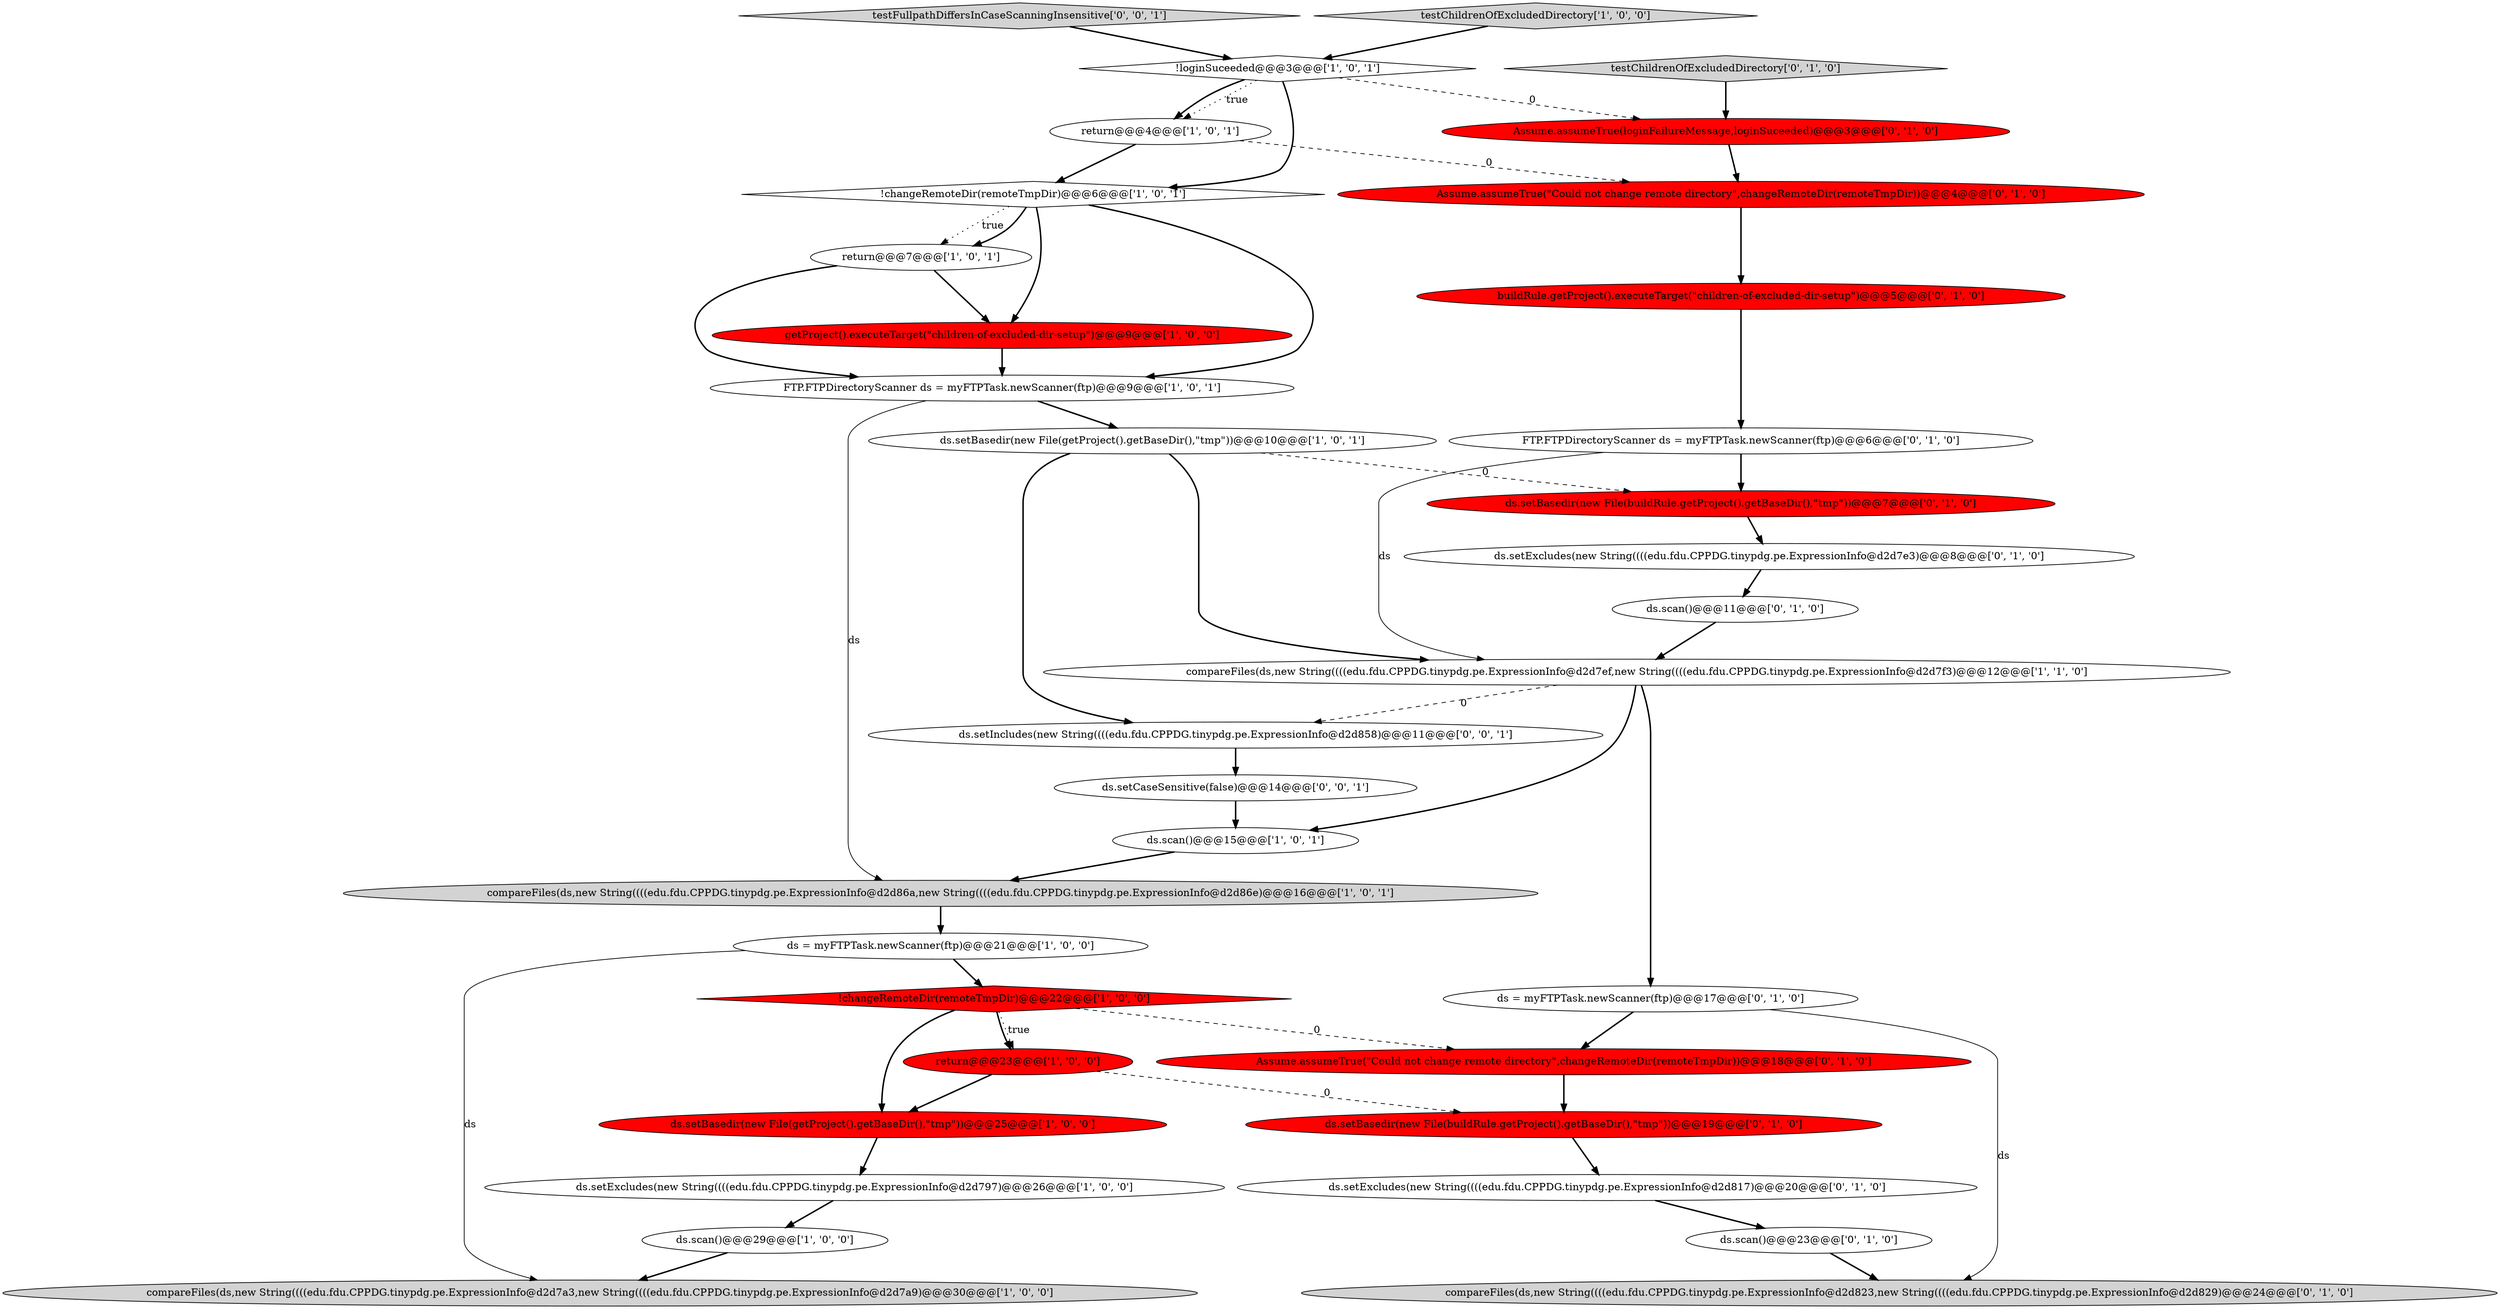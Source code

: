 digraph {
25 [style = filled, label = "Assume.assumeTrue(\"Could not change remote directory\",changeRemoteDir(remoteTmpDir))@@@18@@@['0', '1', '0']", fillcolor = red, shape = ellipse image = "AAA1AAABBB2BBB"];
13 [style = filled, label = "ds.setBasedir(new File(getProject().getBaseDir(),\"tmp\"))@@@10@@@['1', '0', '1']", fillcolor = white, shape = ellipse image = "AAA0AAABBB1BBB"];
2 [style = filled, label = "getProject().executeTarget(\"children-of-excluded-dir-setup\")@@@9@@@['1', '0', '0']", fillcolor = red, shape = ellipse image = "AAA1AAABBB1BBB"];
10 [style = filled, label = "compareFiles(ds,new String((((edu.fdu.CPPDG.tinypdg.pe.ExpressionInfo@d2d86a,new String((((edu.fdu.CPPDG.tinypdg.pe.ExpressionInfo@d2d86e)@@@16@@@['1', '0', '1']", fillcolor = lightgray, shape = ellipse image = "AAA0AAABBB1BBB"];
29 [style = filled, label = "testChildrenOfExcludedDirectory['0', '1', '0']", fillcolor = lightgray, shape = diamond image = "AAA0AAABBB2BBB"];
32 [style = filled, label = "testFullpathDiffersInCaseScanningInsensitive['0', '0', '1']", fillcolor = lightgray, shape = diamond image = "AAA0AAABBB3BBB"];
22 [style = filled, label = "ds = myFTPTask.newScanner(ftp)@@@17@@@['0', '1', '0']", fillcolor = white, shape = ellipse image = "AAA0AAABBB2BBB"];
6 [style = filled, label = "FTP.FTPDirectoryScanner ds = myFTPTask.newScanner(ftp)@@@9@@@['1', '0', '1']", fillcolor = white, shape = ellipse image = "AAA0AAABBB1BBB"];
19 [style = filled, label = "Assume.assumeTrue(\"Could not change remote directory\",changeRemoteDir(remoteTmpDir))@@@4@@@['0', '1', '0']", fillcolor = red, shape = ellipse image = "AAA1AAABBB2BBB"];
14 [style = filled, label = "compareFiles(ds,new String((((edu.fdu.CPPDG.tinypdg.pe.ExpressionInfo@d2d7a3,new String((((edu.fdu.CPPDG.tinypdg.pe.ExpressionInfo@d2d7a9)@@@30@@@['1', '0', '0']", fillcolor = lightgray, shape = ellipse image = "AAA0AAABBB1BBB"];
1 [style = filled, label = "return@@@4@@@['1', '0', '1']", fillcolor = white, shape = ellipse image = "AAA0AAABBB1BBB"];
15 [style = filled, label = "return@@@23@@@['1', '0', '0']", fillcolor = red, shape = ellipse image = "AAA1AAABBB1BBB"];
18 [style = filled, label = "ds.setExcludes(new String((((edu.fdu.CPPDG.tinypdg.pe.ExpressionInfo@d2d7e3)@@@8@@@['0', '1', '0']", fillcolor = white, shape = ellipse image = "AAA0AAABBB2BBB"];
24 [style = filled, label = "ds.scan()@@@11@@@['0', '1', '0']", fillcolor = white, shape = ellipse image = "AAA0AAABBB2BBB"];
34 [style = filled, label = "ds.setIncludes(new String((((edu.fdu.CPPDG.tinypdg.pe.ExpressionInfo@d2d858)@@@11@@@['0', '0', '1']", fillcolor = white, shape = ellipse image = "AAA0AAABBB3BBB"];
21 [style = filled, label = "Assume.assumeTrue(loginFailureMessage,loginSuceeded)@@@3@@@['0', '1', '0']", fillcolor = red, shape = ellipse image = "AAA1AAABBB2BBB"];
0 [style = filled, label = "!changeRemoteDir(remoteTmpDir)@@@22@@@['1', '0', '0']", fillcolor = red, shape = diamond image = "AAA1AAABBB1BBB"];
8 [style = filled, label = "testChildrenOfExcludedDirectory['1', '0', '0']", fillcolor = lightgray, shape = diamond image = "AAA0AAABBB1BBB"];
12 [style = filled, label = "return@@@7@@@['1', '0', '1']", fillcolor = white, shape = ellipse image = "AAA0AAABBB1BBB"];
33 [style = filled, label = "ds.setCaseSensitive(false)@@@14@@@['0', '0', '1']", fillcolor = white, shape = ellipse image = "AAA0AAABBB3BBB"];
4 [style = filled, label = "compareFiles(ds,new String((((edu.fdu.CPPDG.tinypdg.pe.ExpressionInfo@d2d7ef,new String((((edu.fdu.CPPDG.tinypdg.pe.ExpressionInfo@d2d7f3)@@@12@@@['1', '1', '0']", fillcolor = white, shape = ellipse image = "AAA0AAABBB1BBB"];
7 [style = filled, label = "ds.scan()@@@29@@@['1', '0', '0']", fillcolor = white, shape = ellipse image = "AAA0AAABBB1BBB"];
11 [style = filled, label = "ds.setBasedir(new File(getProject().getBaseDir(),\"tmp\"))@@@25@@@['1', '0', '0']", fillcolor = red, shape = ellipse image = "AAA1AAABBB1BBB"];
23 [style = filled, label = "ds.setExcludes(new String((((edu.fdu.CPPDG.tinypdg.pe.ExpressionInfo@d2d817)@@@20@@@['0', '1', '0']", fillcolor = white, shape = ellipse image = "AAA0AAABBB2BBB"];
9 [style = filled, label = "!changeRemoteDir(remoteTmpDir)@@@6@@@['1', '0', '1']", fillcolor = white, shape = diamond image = "AAA0AAABBB1BBB"];
28 [style = filled, label = "ds.scan()@@@23@@@['0', '1', '0']", fillcolor = white, shape = ellipse image = "AAA0AAABBB2BBB"];
20 [style = filled, label = "buildRule.getProject().executeTarget(\"children-of-excluded-dir-setup\")@@@5@@@['0', '1', '0']", fillcolor = red, shape = ellipse image = "AAA1AAABBB2BBB"];
16 [style = filled, label = "ds.setExcludes(new String((((edu.fdu.CPPDG.tinypdg.pe.ExpressionInfo@d2d797)@@@26@@@['1', '0', '0']", fillcolor = white, shape = ellipse image = "AAA0AAABBB1BBB"];
31 [style = filled, label = "compareFiles(ds,new String((((edu.fdu.CPPDG.tinypdg.pe.ExpressionInfo@d2d823,new String((((edu.fdu.CPPDG.tinypdg.pe.ExpressionInfo@d2d829)@@@24@@@['0', '1', '0']", fillcolor = lightgray, shape = ellipse image = "AAA0AAABBB2BBB"];
27 [style = filled, label = "ds.setBasedir(new File(buildRule.getProject().getBaseDir(),\"tmp\"))@@@19@@@['0', '1', '0']", fillcolor = red, shape = ellipse image = "AAA1AAABBB2BBB"];
30 [style = filled, label = "ds.setBasedir(new File(buildRule.getProject().getBaseDir(),\"tmp\"))@@@7@@@['0', '1', '0']", fillcolor = red, shape = ellipse image = "AAA1AAABBB2BBB"];
17 [style = filled, label = "ds.scan()@@@15@@@['1', '0', '1']", fillcolor = white, shape = ellipse image = "AAA0AAABBB1BBB"];
26 [style = filled, label = "FTP.FTPDirectoryScanner ds = myFTPTask.newScanner(ftp)@@@6@@@['0', '1', '0']", fillcolor = white, shape = ellipse image = "AAA0AAABBB2BBB"];
5 [style = filled, label = "!loginSuceeded@@@3@@@['1', '0', '1']", fillcolor = white, shape = diamond image = "AAA0AAABBB1BBB"];
3 [style = filled, label = "ds = myFTPTask.newScanner(ftp)@@@21@@@['1', '0', '0']", fillcolor = white, shape = ellipse image = "AAA0AAABBB1BBB"];
17->10 [style = bold, label=""];
11->16 [style = bold, label=""];
22->25 [style = bold, label=""];
13->34 [style = bold, label=""];
32->5 [style = bold, label=""];
9->12 [style = dotted, label="true"];
18->24 [style = bold, label=""];
4->17 [style = bold, label=""];
5->9 [style = bold, label=""];
21->19 [style = bold, label=""];
9->2 [style = bold, label=""];
2->6 [style = bold, label=""];
20->26 [style = bold, label=""];
0->15 [style = dotted, label="true"];
26->4 [style = solid, label="ds"];
19->20 [style = bold, label=""];
28->31 [style = bold, label=""];
5->1 [style = dotted, label="true"];
34->33 [style = bold, label=""];
1->19 [style = dashed, label="0"];
16->7 [style = bold, label=""];
0->11 [style = bold, label=""];
10->3 [style = bold, label=""];
12->6 [style = bold, label=""];
30->18 [style = bold, label=""];
0->15 [style = bold, label=""];
29->21 [style = bold, label=""];
3->0 [style = bold, label=""];
1->9 [style = bold, label=""];
9->6 [style = bold, label=""];
6->10 [style = solid, label="ds"];
26->30 [style = bold, label=""];
7->14 [style = bold, label=""];
23->28 [style = bold, label=""];
25->27 [style = bold, label=""];
5->1 [style = bold, label=""];
12->2 [style = bold, label=""];
24->4 [style = bold, label=""];
15->11 [style = bold, label=""];
8->5 [style = bold, label=""];
0->25 [style = dashed, label="0"];
6->13 [style = bold, label=""];
4->34 [style = dashed, label="0"];
22->31 [style = solid, label="ds"];
3->14 [style = solid, label="ds"];
5->21 [style = dashed, label="0"];
27->23 [style = bold, label=""];
15->27 [style = dashed, label="0"];
9->12 [style = bold, label=""];
4->22 [style = bold, label=""];
13->30 [style = dashed, label="0"];
33->17 [style = bold, label=""];
13->4 [style = bold, label=""];
}
